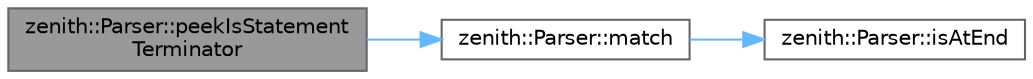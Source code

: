digraph "zenith::Parser::peekIsStatementTerminator"
{
 // LATEX_PDF_SIZE
  bgcolor="transparent";
  edge [fontname=Helvetica,fontsize=10,labelfontname=Helvetica,labelfontsize=10];
  node [fontname=Helvetica,fontsize=10,shape=box,height=0.2,width=0.4];
  rankdir="LR";
  Node1 [id="Node000001",label="zenith::Parser::peekIsStatement\lTerminator",height=0.2,width=0.4,color="gray40", fillcolor="grey60", style="filled", fontcolor="black",tooltip=" "];
  Node1 -> Node2 [id="edge1_Node000001_Node000002",color="steelblue1",style="solid",tooltip=" "];
  Node2 [id="Node000002",label="zenith::Parser::match",height=0.2,width=0.4,color="grey40", fillcolor="white", style="filled",URL="$classzenith_1_1_parser.html#a6a8b25ba2a7a7f371a02b1419121e8cb",tooltip=" "];
  Node2 -> Node3 [id="edge2_Node000002_Node000003",color="steelblue1",style="solid",tooltip=" "];
  Node3 [id="Node000003",label="zenith::Parser::isAtEnd",height=0.2,width=0.4,color="grey40", fillcolor="white", style="filled",URL="$classzenith_1_1_parser.html#a7fa9d1e2197db94168ba4e2c4fd98ad1",tooltip=" "];
}
